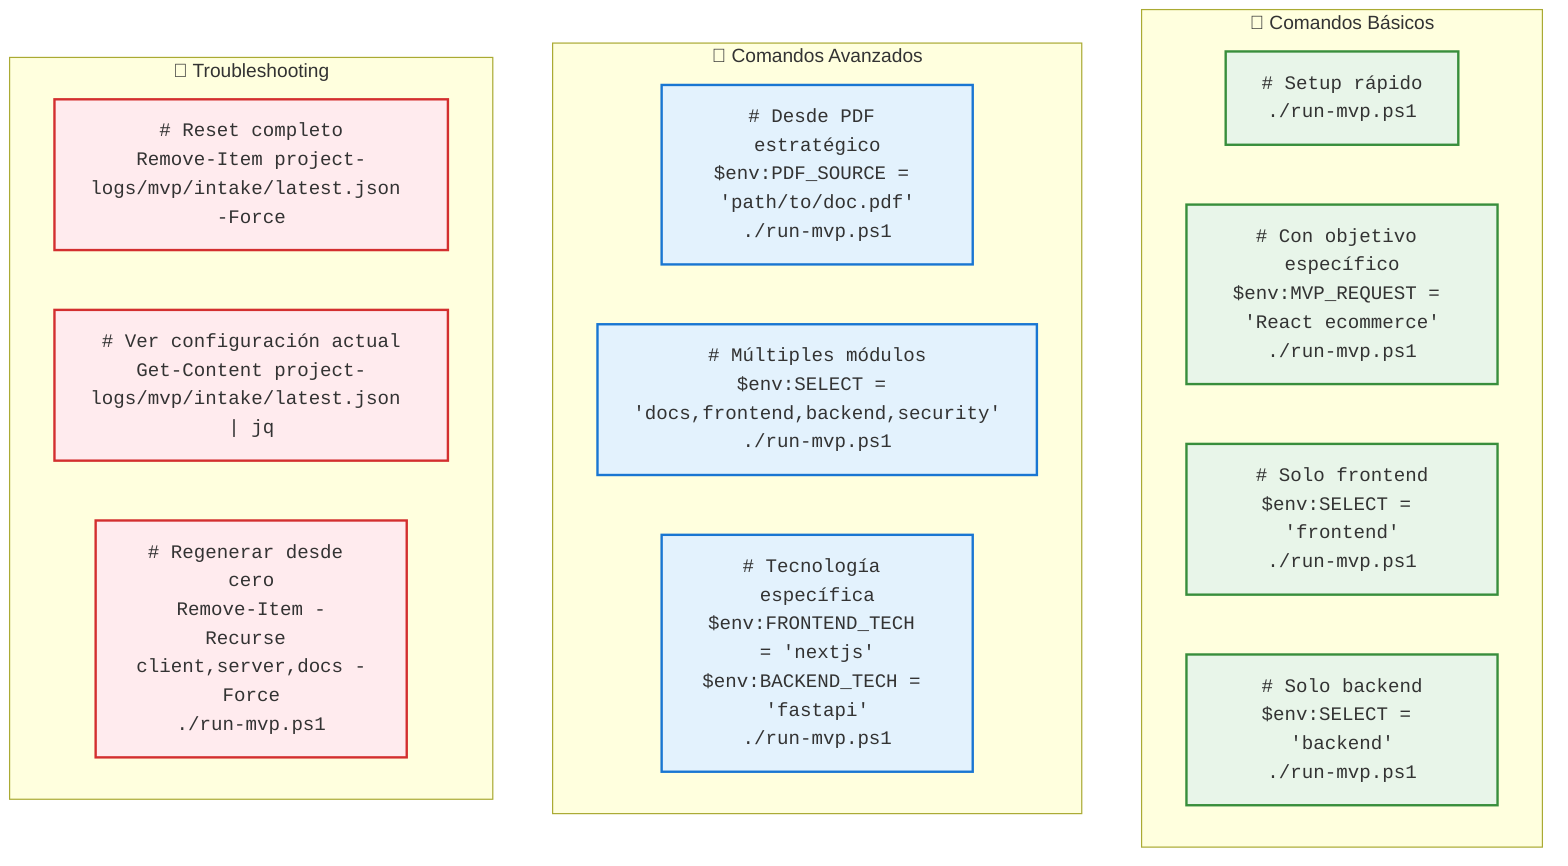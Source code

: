 graph TB
  subgraph basic ["🎯 Comandos Básicos"]
    B1["# Setup rápido<br/>./run-mvp.ps1"]
    B2["# Con objetivo específico<br/>$env:MVP_REQUEST = 'React ecommerce'<br/>./run-mvp.ps1"]
    B3["# Solo frontend<br/>$env:SELECT = 'frontend'<br/>./run-mvp.ps1"]
    B4["# Solo backend<br/>$env:SELECT = 'backend'<br/>./run-mvp.ps1"]
  end

  subgraph advanced ["🔧 Comandos Avanzados"]
    A1["# Desde PDF estratégico<br/>$env:PDF_SOURCE = 'path/to/doc.pdf'<br/>./run-mvp.ps1"]
    A2["# Múltiples módulos<br/>$env:SELECT = 'docs,frontend,backend,security'<br/>./run-mvp.ps1"]
    A3["# Tecnología específica<br/>$env:FRONTEND_TECH = 'nextjs'<br/>$env:BACKEND_TECH = 'fastapi'<br/>./run-mvp.ps1"]
  end

  subgraph troubleshoot ["🚨 Troubleshooting"]
    T1["# Reset completo<br/>Remove-Item project-logs/mvp/intake/latest.json -Force"]
    T2["# Ver configuración actual<br/>Get-Content project-logs/mvp/intake/latest.json | jq"]
    T3["# Regenerar desde cero<br/>Remove-Item -Recurse client,server,docs -Force<br/>./run-mvp.ps1"]
  end

  classDef basicStyle fill:#e8f5e9,stroke:#388e3c,stroke-width:2px,font-family:monospace
  classDef advancedStyle fill:#e3f2fd,stroke:#1976d2,stroke-width:2px,font-family:monospace
  classDef troubleStyle fill:#ffebee,stroke:#d32f2f,stroke-width:2px,font-family:monospace

  class B1,B2,B3,B4 basicStyle
  class A1,A2,A3 advancedStyle
  class T1,T2,T3 troubleStyle